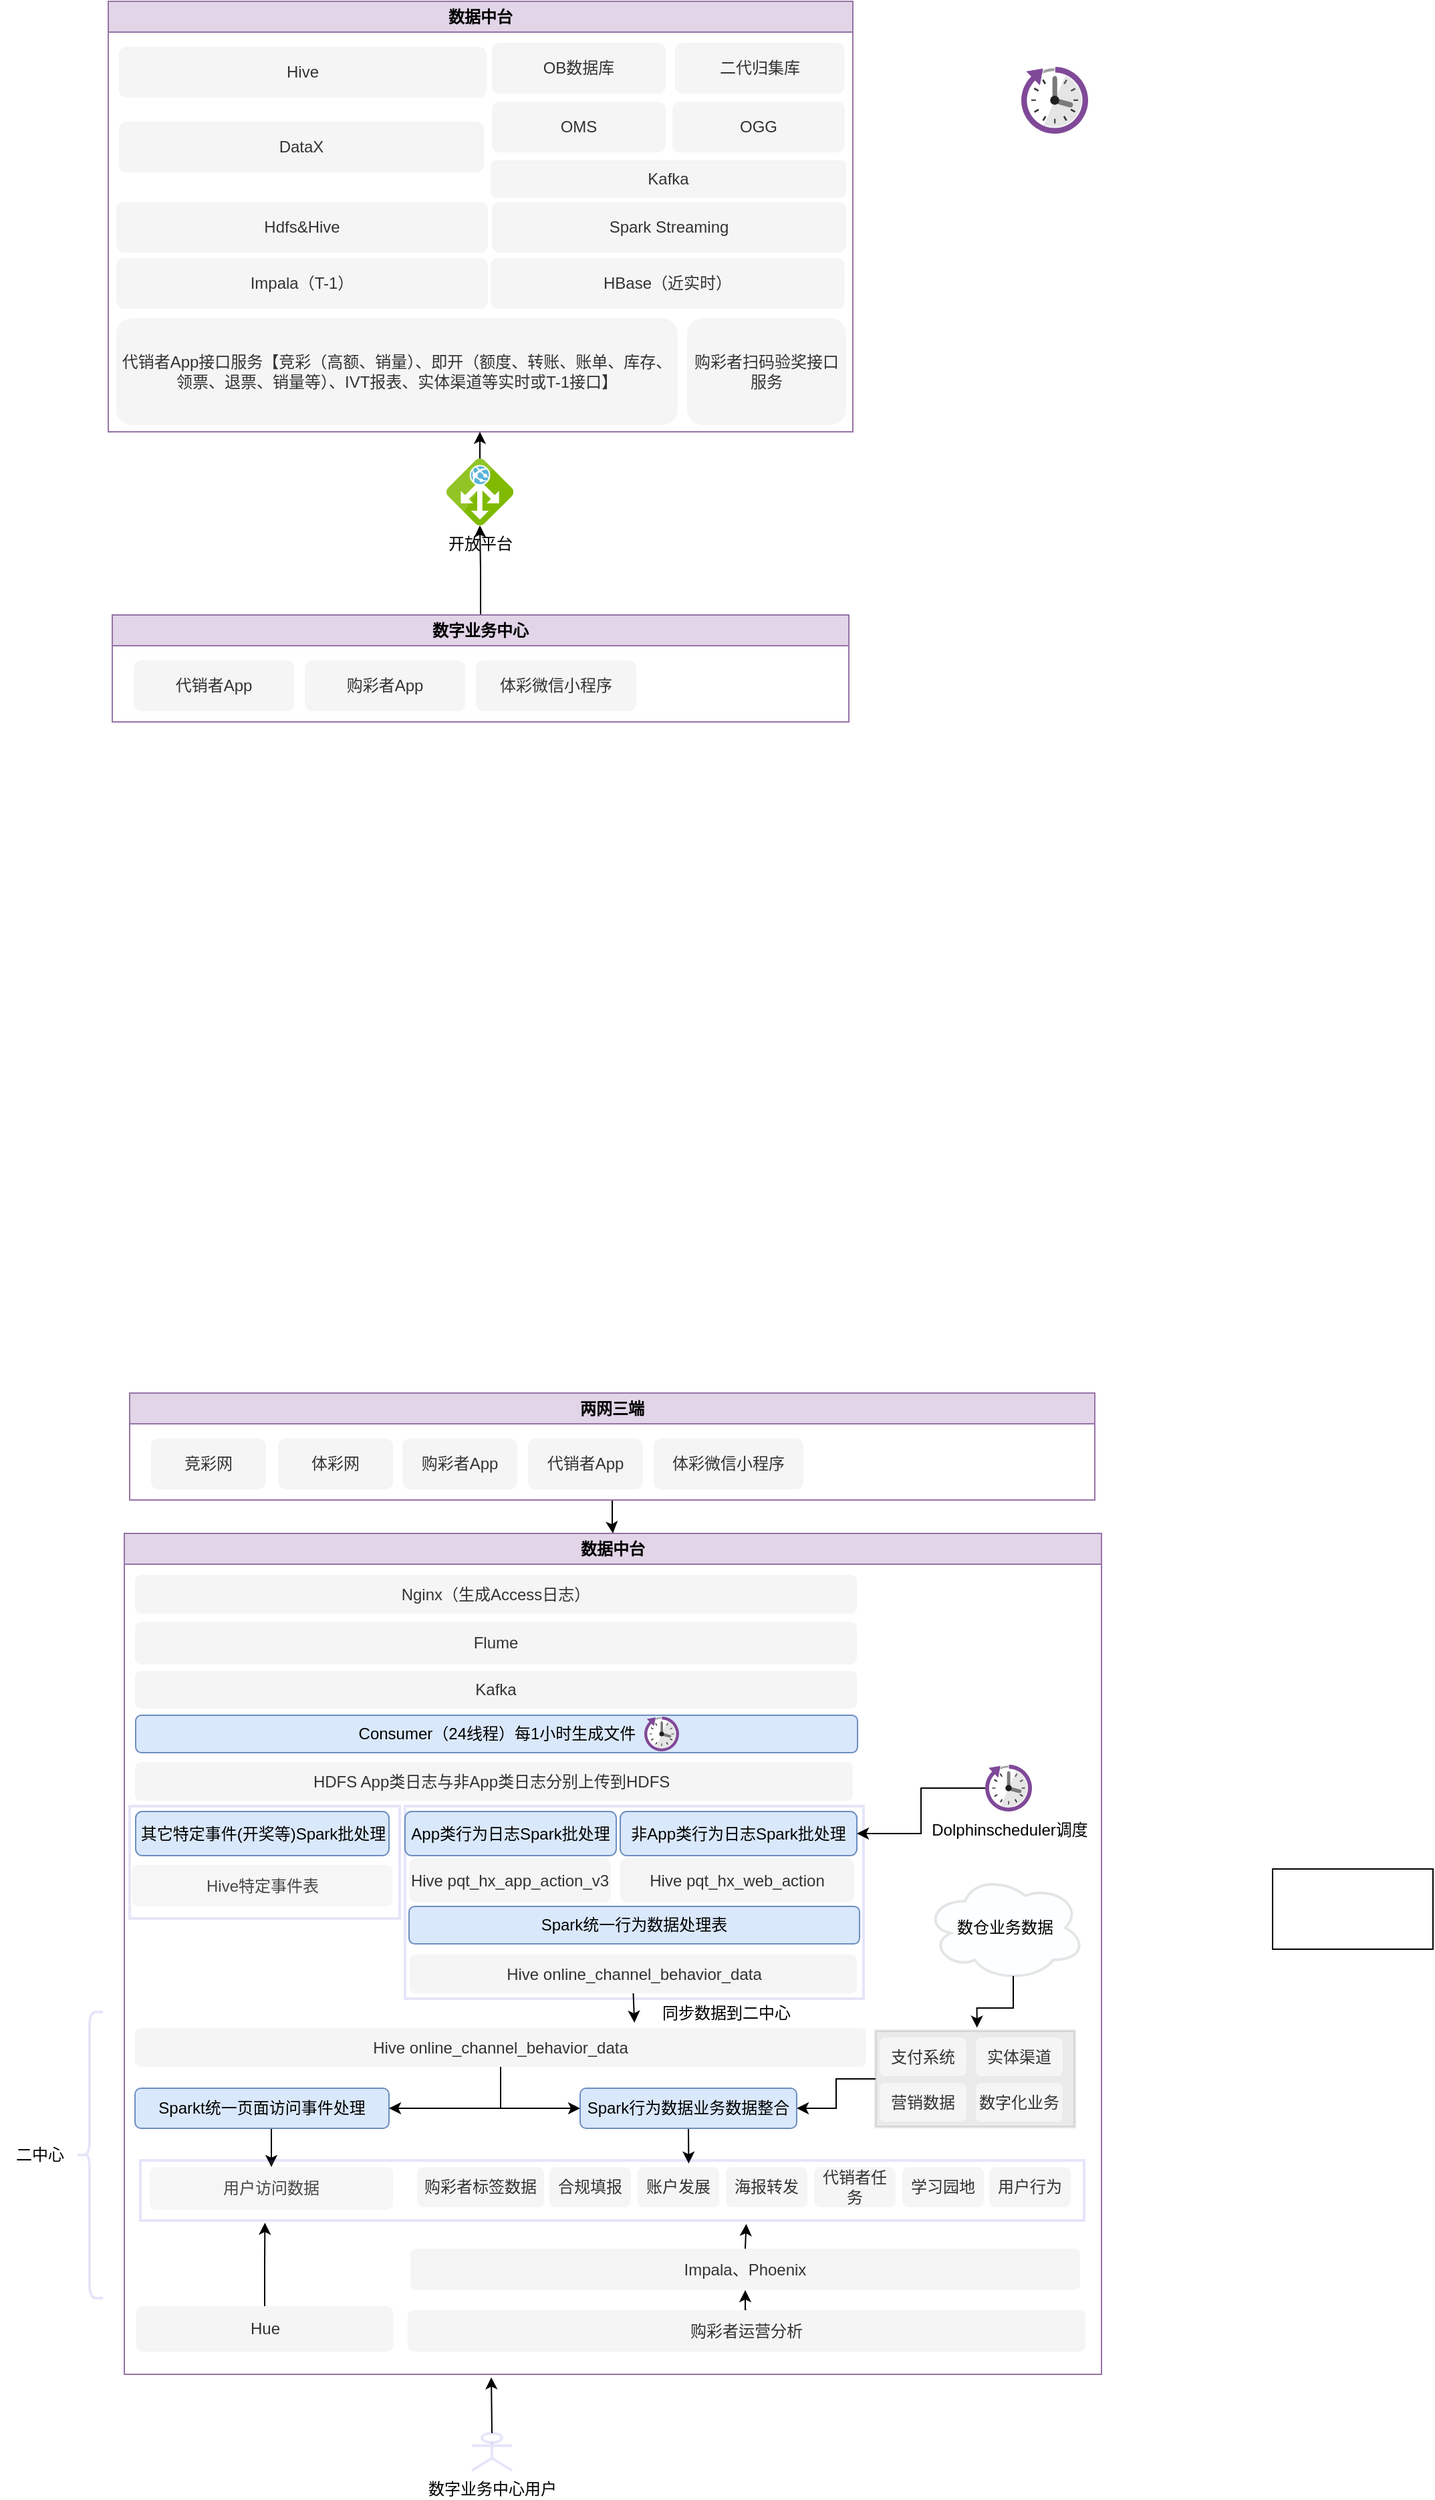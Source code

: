 <mxfile version="20.7.4" type="github">
  <diagram id="_Wh75MOUyomlOcFxmmUr" name="Page-1">
    <mxGraphModel dx="2327" dy="833" grid="0" gridSize="10" guides="1" tooltips="1" connect="1" arrows="1" fold="1" page="1" pageScale="1" pageWidth="827" pageHeight="1169" math="0" shadow="0">
      <root>
        <mxCell id="0" />
        <mxCell id="1" parent="0" />
        <mxCell id="vj4wjHJe30s7SKWgsXGc-9" style="edgeStyle=orthogonalEdgeStyle;rounded=0;orthogonalLoop=1;jettySize=auto;html=1;entryX=0.5;entryY=1;entryDx=0;entryDy=0;" edge="1" parent="1" source="vj4wjHJe30s7SKWgsXGc-1" target="vj4wjHJe30s7SKWgsXGc-6">
          <mxGeometry relative="1" as="geometry" />
        </mxCell>
        <mxCell id="vj4wjHJe30s7SKWgsXGc-1" value="开放平台" style="sketch=0;aspect=fixed;html=1;points=[];align=center;image;fontSize=12;image=img/lib/mscae/Application_Gateway.svg;" vertex="1" parent="1">
          <mxGeometry x="328" y="497" width="50" height="50" as="geometry" />
        </mxCell>
        <mxCell id="vj4wjHJe30s7SKWgsXGc-2" value="" style="sketch=0;aspect=fixed;html=1;points=[];align=center;image;fontSize=12;image=img/lib/mscae/Reservations.svg;" vertex="1" parent="1">
          <mxGeometry x="758" y="204" width="50" height="50" as="geometry" />
        </mxCell>
        <mxCell id="vj4wjHJe30s7SKWgsXGc-5" style="edgeStyle=orthogonalEdgeStyle;rounded=0;orthogonalLoop=1;jettySize=auto;html=1;exitX=0.5;exitY=0;exitDx=0;exitDy=0;" edge="1" parent="1" source="vj4wjHJe30s7SKWgsXGc-3" target="vj4wjHJe30s7SKWgsXGc-1">
          <mxGeometry relative="1" as="geometry">
            <mxPoint x="338.8" y="554.4" as="targetPoint" />
          </mxGeometry>
        </mxCell>
        <mxCell id="vj4wjHJe30s7SKWgsXGc-3" value="数字业务中心" style="swimlane;whiteSpace=wrap;html=1;container=0;fillColor=#e1d5e7;strokeColor=#9673a6;" vertex="1" parent="1">
          <mxGeometry x="78" y="614" width="551" height="80" as="geometry" />
        </mxCell>
        <mxCell id="vj4wjHJe30s7SKWgsXGc-4" value="代销者App" style="rounded=1;whiteSpace=wrap;html=1;strokeColor=none;fillColor=#f5f5f5;fontColor=#333333;" vertex="1" parent="vj4wjHJe30s7SKWgsXGc-3">
          <mxGeometry x="16" y="34" width="120" height="38" as="geometry" />
        </mxCell>
        <mxCell id="vj4wjHJe30s7SKWgsXGc-144" value="购彩者App" style="rounded=1;whiteSpace=wrap;html=1;strokeColor=none;fillColor=#f5f5f5;fontColor=#333333;" vertex="1" parent="vj4wjHJe30s7SKWgsXGc-3">
          <mxGeometry x="144" y="34" width="120" height="38" as="geometry" />
        </mxCell>
        <mxCell id="vj4wjHJe30s7SKWgsXGc-145" value="体彩微信小程序" style="rounded=1;whiteSpace=wrap;html=1;strokeColor=none;fillColor=#f5f5f5;fontColor=#333333;" vertex="1" parent="vj4wjHJe30s7SKWgsXGc-3">
          <mxGeometry x="272" y="34" width="120" height="38" as="geometry" />
        </mxCell>
        <mxCell id="vj4wjHJe30s7SKWgsXGc-6" value="数据中台" style="swimlane;whiteSpace=wrap;html=1;container=0;fillColor=#e1d5e7;strokeColor=#9673a6;" vertex="1" parent="1">
          <mxGeometry x="75" y="155" width="557" height="322" as="geometry" />
        </mxCell>
        <mxCell id="vj4wjHJe30s7SKWgsXGc-7" value="Hive" style="rounded=1;whiteSpace=wrap;html=1;strokeColor=none;fillColor=#f5f5f5;fontColor=#333333;" vertex="1" parent="vj4wjHJe30s7SKWgsXGc-6">
          <mxGeometry x="8" y="34" width="275" height="38" as="geometry" />
        </mxCell>
        <mxCell id="vj4wjHJe30s7SKWgsXGc-8" value="代销者App接口服务【&lt;span&gt;竞彩（高额、销量）、即开（额度、转账、账单、库存、领票、退票、销量等）、&lt;/span&gt;&lt;span lang=&quot;EN-US&quot;&gt;IVT&lt;/span&gt;&lt;span&gt;报表、实体渠道等实时或&lt;/span&gt;&lt;span lang=&quot;EN-US&quot;&gt;T-1&lt;/span&gt;&lt;span&gt;接口】&lt;/span&gt;" style="rounded=1;whiteSpace=wrap;html=1;strokeColor=none;fillColor=#f5f5f5;fontColor=#333333;" vertex="1" parent="vj4wjHJe30s7SKWgsXGc-6">
          <mxGeometry x="6" y="237" width="420" height="80" as="geometry" />
        </mxCell>
        <mxCell id="vj4wjHJe30s7SKWgsXGc-10" value="Impala（T-1）" style="rounded=1;whiteSpace=wrap;html=1;strokeColor=none;fillColor=#f5f5f5;fontColor=#333333;" vertex="1" parent="vj4wjHJe30s7SKWgsXGc-6">
          <mxGeometry x="6" y="192" width="278" height="38" as="geometry" />
        </mxCell>
        <mxCell id="vj4wjHJe30s7SKWgsXGc-11" value="HBase（近实时）" style="rounded=1;whiteSpace=wrap;html=1;strokeColor=none;fillColor=#f5f5f5;fontColor=#333333;" vertex="1" parent="vj4wjHJe30s7SKWgsXGc-6">
          <mxGeometry x="286" y="192" width="265" height="38" as="geometry" />
        </mxCell>
        <mxCell id="vj4wjHJe30s7SKWgsXGc-12" value="OB数据库" style="rounded=1;whiteSpace=wrap;html=1;strokeColor=none;fillColor=#f5f5f5;fontColor=#333333;" vertex="1" parent="vj4wjHJe30s7SKWgsXGc-6">
          <mxGeometry x="287" y="31" width="130" height="38" as="geometry" />
        </mxCell>
        <mxCell id="vj4wjHJe30s7SKWgsXGc-13" value="二代归集库" style="rounded=1;whiteSpace=wrap;html=1;strokeColor=none;fillColor=#f5f5f5;fontColor=#333333;" vertex="1" parent="vj4wjHJe30s7SKWgsXGc-6">
          <mxGeometry x="424" y="31" width="127" height="38" as="geometry" />
        </mxCell>
        <mxCell id="vj4wjHJe30s7SKWgsXGc-14" value="OMS" style="rounded=1;whiteSpace=wrap;html=1;strokeColor=none;fillColor=#f5f5f5;fontColor=#333333;" vertex="1" parent="vj4wjHJe30s7SKWgsXGc-6">
          <mxGeometry x="287" y="75" width="130" height="38" as="geometry" />
        </mxCell>
        <mxCell id="vj4wjHJe30s7SKWgsXGc-15" value="OGG" style="rounded=1;whiteSpace=wrap;html=1;strokeColor=none;fillColor=#f5f5f5;fontColor=#333333;" vertex="1" parent="vj4wjHJe30s7SKWgsXGc-6">
          <mxGeometry x="422" y="75" width="129" height="38" as="geometry" />
        </mxCell>
        <mxCell id="vj4wjHJe30s7SKWgsXGc-16" value="Kafka" style="rounded=1;whiteSpace=wrap;html=1;strokeColor=none;fillColor=#f5f5f5;fontColor=#333333;" vertex="1" parent="vj4wjHJe30s7SKWgsXGc-6">
          <mxGeometry x="286" y="119" width="266" height="28" as="geometry" />
        </mxCell>
        <mxCell id="vj4wjHJe30s7SKWgsXGc-17" value="Spark Streaming" style="rounded=1;whiteSpace=wrap;html=1;strokeColor=none;fillColor=#f5f5f5;fontColor=#333333;" vertex="1" parent="vj4wjHJe30s7SKWgsXGc-6">
          <mxGeometry x="287" y="150" width="265" height="38" as="geometry" />
        </mxCell>
        <mxCell id="vj4wjHJe30s7SKWgsXGc-18" value="Hdfs&amp;amp;Hive" style="rounded=1;whiteSpace=wrap;html=1;strokeColor=none;fillColor=#f5f5f5;fontColor=#333333;" vertex="1" parent="vj4wjHJe30s7SKWgsXGc-6">
          <mxGeometry x="6" y="150" width="278" height="38" as="geometry" />
        </mxCell>
        <mxCell id="vj4wjHJe30s7SKWgsXGc-19" value="DataX" style="rounded=1;whiteSpace=wrap;html=1;strokeColor=none;fillColor=#f5f5f5;fontColor=#333333;" vertex="1" parent="vj4wjHJe30s7SKWgsXGc-6">
          <mxGeometry x="8" y="90" width="273" height="38" as="geometry" />
        </mxCell>
        <mxCell id="vj4wjHJe30s7SKWgsXGc-143" value="购彩者扫码验奖接口服务" style="rounded=1;whiteSpace=wrap;html=1;strokeColor=none;fillColor=#f5f5f5;fontColor=#333333;" vertex="1" parent="vj4wjHJe30s7SKWgsXGc-6">
          <mxGeometry x="433" y="237" width="119" height="80" as="geometry" />
        </mxCell>
        <mxCell id="vj4wjHJe30s7SKWgsXGc-26" value="数据中台" style="swimlane;whiteSpace=wrap;html=1;container=0;fillColor=#e1d5e7;strokeColor=#9673a6;" vertex="1" parent="1">
          <mxGeometry x="87" y="1301" width="731" height="629" as="geometry" />
        </mxCell>
        <mxCell id="vj4wjHJe30s7SKWgsXGc-27" value="Nginx（生成Access日志）" style="rounded=1;whiteSpace=wrap;html=1;strokeColor=none;fillColor=#f5f5f5;fontColor=#333333;" vertex="1" parent="vj4wjHJe30s7SKWgsXGc-26">
          <mxGeometry x="8" y="31" width="540" height="29" as="geometry" />
        </mxCell>
        <mxCell id="vj4wjHJe30s7SKWgsXGc-114" style="edgeStyle=orthogonalEdgeStyle;rounded=0;orthogonalLoop=1;jettySize=auto;html=1;exitX=0.5;exitY=1;exitDx=0;exitDy=0;entryX=0.5;entryY=0;entryDx=0;entryDy=0;" edge="1" parent="vj4wjHJe30s7SKWgsXGc-26" source="vj4wjHJe30s7SKWgsXGc-28" target="vj4wjHJe30s7SKWgsXGc-70">
          <mxGeometry relative="1" as="geometry" />
        </mxCell>
        <mxCell id="vj4wjHJe30s7SKWgsXGc-28" value="Sparkt统一页面访问事件处理" style="rounded=1;whiteSpace=wrap;html=1;strokeColor=#6c8ebf;fillColor=#dae8fc;" vertex="1" parent="vj4wjHJe30s7SKWgsXGc-26">
          <mxGeometry x="8" y="415" width="190" height="30" as="geometry" />
        </mxCell>
        <mxCell id="vj4wjHJe30s7SKWgsXGc-29" value="Hive特定事件表" style="rounded=1;whiteSpace=wrap;html=1;strokeColor=none;fillColor=#f5f5f5;fontColor=#333333;" vertex="1" parent="vj4wjHJe30s7SKWgsXGc-26">
          <mxGeometry x="5.75" y="248" width="195" height="31" as="geometry" />
        </mxCell>
        <mxCell id="vj4wjHJe30s7SKWgsXGc-103" style="edgeStyle=orthogonalEdgeStyle;rounded=0;orthogonalLoop=1;jettySize=auto;html=1;entryX=1;entryY=0.5;entryDx=0;entryDy=0;" edge="1" parent="vj4wjHJe30s7SKWgsXGc-26" source="vj4wjHJe30s7SKWgsXGc-30" target="vj4wjHJe30s7SKWgsXGc-28">
          <mxGeometry relative="1" as="geometry" />
        </mxCell>
        <mxCell id="vj4wjHJe30s7SKWgsXGc-104" style="edgeStyle=orthogonalEdgeStyle;rounded=0;orthogonalLoop=1;jettySize=auto;html=1;exitX=0.5;exitY=1;exitDx=0;exitDy=0;entryX=0;entryY=0.5;entryDx=0;entryDy=0;" edge="1" parent="vj4wjHJe30s7SKWgsXGc-26" source="vj4wjHJe30s7SKWgsXGc-30" target="vj4wjHJe30s7SKWgsXGc-102">
          <mxGeometry relative="1" as="geometry" />
        </mxCell>
        <mxCell id="vj4wjHJe30s7SKWgsXGc-30" value="Hive online_channel_behavior_data" style="rounded=1;whiteSpace=wrap;html=1;strokeColor=none;fillColor=#f5f5f5;fontColor=#333333;" vertex="1" parent="vj4wjHJe30s7SKWgsXGc-26">
          <mxGeometry x="8" y="370" width="547" height="29" as="geometry" />
        </mxCell>
        <mxCell id="vj4wjHJe30s7SKWgsXGc-35" value="Kafka" style="rounded=1;whiteSpace=wrap;html=1;strokeColor=none;fillColor=#f5f5f5;fontColor=#333333;" vertex="1" parent="vj4wjHJe30s7SKWgsXGc-26">
          <mxGeometry x="8" y="103" width="540" height="28" as="geometry" />
        </mxCell>
        <mxCell id="vj4wjHJe30s7SKWgsXGc-60" value="" style="verticalLabelPosition=bottom;verticalAlign=top;html=1;shape=mxgraph.basic.rect;fillColor2=none;strokeWidth=2;size=20;indent=5;strokeColor=#0000CC;opacity=10;" vertex="1" parent="vj4wjHJe30s7SKWgsXGc-26">
          <mxGeometry x="210" y="204" width="343" height="144" as="geometry" />
        </mxCell>
        <mxCell id="vj4wjHJe30s7SKWgsXGc-36" value="App类行为日志Spark批处理" style="rounded=1;whiteSpace=wrap;html=1;strokeColor=#6c8ebf;fillColor=#dae8fc;" vertex="1" parent="vj4wjHJe30s7SKWgsXGc-26">
          <mxGeometry x="210" y="208" width="158" height="33" as="geometry" />
        </mxCell>
        <mxCell id="vj4wjHJe30s7SKWgsXGc-37" value="HDFS App类日志与非App类日志分别上传到HDFS&amp;nbsp;" style="rounded=1;whiteSpace=wrap;html=1;strokeColor=none;fillColor=#f5f5f5;fontColor=#333333;" vertex="1" parent="vj4wjHJe30s7SKWgsXGc-26">
          <mxGeometry x="8" y="171" width="537" height="29" as="geometry" />
        </mxCell>
        <mxCell id="vj4wjHJe30s7SKWgsXGc-46" value="Flume" style="rounded=1;whiteSpace=wrap;html=1;strokeColor=none;fillColor=#f5f5f5;fontColor=#333333;" vertex="1" parent="vj4wjHJe30s7SKWgsXGc-26">
          <mxGeometry x="8" y="66" width="540" height="32" as="geometry" />
        </mxCell>
        <mxCell id="vj4wjHJe30s7SKWgsXGc-47" value="Consumer（24线程）每1小时生成文件" style="rounded=1;whiteSpace=wrap;html=1;strokeColor=#6c8ebf;fillColor=#dae8fc;" vertex="1" parent="vj4wjHJe30s7SKWgsXGc-26">
          <mxGeometry x="8.5" y="136" width="540" height="28" as="geometry" />
        </mxCell>
        <mxCell id="vj4wjHJe30s7SKWgsXGc-20" value="" style="sketch=0;aspect=fixed;html=1;points=[];align=center;image;fontSize=12;image=img/lib/mscae/Reservations.svg;" vertex="1" parent="vj4wjHJe30s7SKWgsXGc-26">
          <mxGeometry x="389" y="137" width="26" height="26" as="geometry" />
        </mxCell>
        <mxCell id="vj4wjHJe30s7SKWgsXGc-48" value="非App类行为日志Spark批处理" style="rounded=1;whiteSpace=wrap;html=1;strokeColor=#6c8ebf;fillColor=#dae8fc;" vertex="1" parent="vj4wjHJe30s7SKWgsXGc-26">
          <mxGeometry x="371" y="208" width="177" height="33" as="geometry" />
        </mxCell>
        <mxCell id="vj4wjHJe30s7SKWgsXGc-59" value="" style="verticalLabelPosition=bottom;verticalAlign=top;html=1;shape=mxgraph.basic.rect;fillColor2=none;strokeWidth=2;size=20;indent=5;strokeColor=#0000CC;opacity=10;" vertex="1" parent="vj4wjHJe30s7SKWgsXGc-26">
          <mxGeometry x="4" y="204" width="202" height="84" as="geometry" />
        </mxCell>
        <mxCell id="vj4wjHJe30s7SKWgsXGc-56" value="其它特定事件(开奖等)Spark批处理" style="rounded=1;whiteSpace=wrap;html=1;strokeColor=#6c8ebf;fillColor=#dae8fc;" vertex="1" parent="vj4wjHJe30s7SKWgsXGc-26">
          <mxGeometry x="8.5" y="208" width="189.5" height="33" as="geometry" />
        </mxCell>
        <mxCell id="vj4wjHJe30s7SKWgsXGc-57" value="Spark统一行为数据处理表" style="rounded=1;whiteSpace=wrap;html=1;strokeColor=#6c8ebf;fillColor=#dae8fc;" vertex="1" parent="vj4wjHJe30s7SKWgsXGc-26">
          <mxGeometry x="213" y="279" width="337" height="28" as="geometry" />
        </mxCell>
        <mxCell id="vj4wjHJe30s7SKWgsXGc-63" value="Hive pqt_hx_app_action_v3" style="rounded=1;whiteSpace=wrap;html=1;strokeColor=none;fillColor=#f5f5f5;fontColor=#333333;" vertex="1" parent="vj4wjHJe30s7SKWgsXGc-26">
          <mxGeometry x="213" y="243" width="151" height="33" as="geometry" />
        </mxCell>
        <mxCell id="vj4wjHJe30s7SKWgsXGc-64" value="Hive pqt_hx_web_action" style="rounded=1;whiteSpace=wrap;html=1;strokeColor=none;fillColor=#f5f5f5;fontColor=#333333;" vertex="1" parent="vj4wjHJe30s7SKWgsXGc-26">
          <mxGeometry x="371" y="243" width="175" height="33" as="geometry" />
        </mxCell>
        <mxCell id="vj4wjHJe30s7SKWgsXGc-68" style="edgeStyle=orthogonalEdgeStyle;rounded=0;orthogonalLoop=1;jettySize=auto;html=1;exitX=0.5;exitY=1;exitDx=0;exitDy=0;entryX=0.683;entryY=-0.14;entryDx=0;entryDy=0;entryPerimeter=0;" edge="1" parent="vj4wjHJe30s7SKWgsXGc-26" source="vj4wjHJe30s7SKWgsXGc-65" target="vj4wjHJe30s7SKWgsXGc-30">
          <mxGeometry relative="1" as="geometry" />
        </mxCell>
        <mxCell id="vj4wjHJe30s7SKWgsXGc-65" value="Hive online_channel_behavior_data" style="rounded=1;whiteSpace=wrap;html=1;strokeColor=none;fillColor=#f5f5f5;fontColor=#333333;" vertex="1" parent="vj4wjHJe30s7SKWgsXGc-26">
          <mxGeometry x="213.5" y="315" width="334.5" height="29" as="geometry" />
        </mxCell>
        <mxCell id="vj4wjHJe30s7SKWgsXGc-52" value="Dolphinscheduler调度" style="sketch=0;aspect=fixed;html=1;points=[];align=center;image;fontSize=12;image=img/lib/mscae/Reservations.svg;strokeColor=default;" vertex="1" parent="vj4wjHJe30s7SKWgsXGc-26">
          <mxGeometry x="644" y="173" width="35" height="35" as="geometry" />
        </mxCell>
        <mxCell id="vj4wjHJe30s7SKWgsXGc-54" value="" style="edgeStyle=orthogonalEdgeStyle;rounded=0;orthogonalLoop=1;jettySize=auto;html=1;" edge="1" parent="vj4wjHJe30s7SKWgsXGc-26" source="vj4wjHJe30s7SKWgsXGc-52" target="vj4wjHJe30s7SKWgsXGc-48">
          <mxGeometry relative="1" as="geometry" />
        </mxCell>
        <mxCell id="vj4wjHJe30s7SKWgsXGc-69" value="同步数据到二中心" style="text;html=1;strokeColor=none;fillColor=none;align=center;verticalAlign=middle;whiteSpace=wrap;rounded=0;strokeWidth=2;opacity=10;" vertex="1" parent="vj4wjHJe30s7SKWgsXGc-26">
          <mxGeometry x="389" y="344" width="123" height="30" as="geometry" />
        </mxCell>
        <mxCell id="vj4wjHJe30s7SKWgsXGc-70" value="用户访问数据" style="rounded=1;whiteSpace=wrap;html=1;strokeColor=none;fillColor=#f5f5f5;fontColor=#333333;" vertex="1" parent="vj4wjHJe30s7SKWgsXGc-26">
          <mxGeometry x="19" y="474" width="182" height="32" as="geometry" />
        </mxCell>
        <mxCell id="vj4wjHJe30s7SKWgsXGc-105" value="" style="edgeStyle=orthogonalEdgeStyle;rounded=0;orthogonalLoop=1;jettySize=auto;html=1;" edge="1" parent="vj4wjHJe30s7SKWgsXGc-26" source="vj4wjHJe30s7SKWgsXGc-71" target="vj4wjHJe30s7SKWgsXGc-102">
          <mxGeometry relative="1" as="geometry" />
        </mxCell>
        <mxCell id="vj4wjHJe30s7SKWgsXGc-71" value="" style="verticalLabelPosition=bottom;verticalAlign=top;html=1;shape=mxgraph.basic.rect;fillColor2=none;strokeWidth=2;size=20;indent=5;strokeColor=#1A1A1A;opacity=10;fillColor=#333333;" vertex="1" parent="vj4wjHJe30s7SKWgsXGc-26">
          <mxGeometry x="562" y="372" width="149" height="72" as="geometry" />
        </mxCell>
        <mxCell id="vj4wjHJe30s7SKWgsXGc-72" value="支付系统" style="rounded=1;whiteSpace=wrap;html=1;strokeColor=none;fillColor=#f5f5f5;fontColor=#333333;" vertex="1" parent="vj4wjHJe30s7SKWgsXGc-26">
          <mxGeometry x="565" y="377" width="65" height="29" as="geometry" />
        </mxCell>
        <mxCell id="vj4wjHJe30s7SKWgsXGc-99" value="实体渠道" style="rounded=1;whiteSpace=wrap;html=1;strokeColor=none;fillColor=#f5f5f5;fontColor=#333333;" vertex="1" parent="vj4wjHJe30s7SKWgsXGc-26">
          <mxGeometry x="637" y="377" width="65" height="29" as="geometry" />
        </mxCell>
        <mxCell id="vj4wjHJe30s7SKWgsXGc-100" value="营销数据" style="rounded=1;whiteSpace=wrap;html=1;strokeColor=none;fillColor=#f5f5f5;fontColor=#333333;" vertex="1" parent="vj4wjHJe30s7SKWgsXGc-26">
          <mxGeometry x="565" y="411" width="65" height="29" as="geometry" />
        </mxCell>
        <mxCell id="vj4wjHJe30s7SKWgsXGc-101" value="数字化业务" style="rounded=1;whiteSpace=wrap;html=1;strokeColor=none;fillColor=#f5f5f5;fontColor=#333333;" vertex="1" parent="vj4wjHJe30s7SKWgsXGc-26">
          <mxGeometry x="637" y="411" width="65" height="29" as="geometry" />
        </mxCell>
        <mxCell id="vj4wjHJe30s7SKWgsXGc-146" style="edgeStyle=orthogonalEdgeStyle;rounded=0;orthogonalLoop=1;jettySize=auto;html=1;exitX=0.5;exitY=1;exitDx=0;exitDy=0;entryX=0.581;entryY=0.052;entryDx=0;entryDy=0;entryPerimeter=0;" edge="1" parent="vj4wjHJe30s7SKWgsXGc-26" source="vj4wjHJe30s7SKWgsXGc-102" target="vj4wjHJe30s7SKWgsXGc-106">
          <mxGeometry relative="1" as="geometry" />
        </mxCell>
        <mxCell id="vj4wjHJe30s7SKWgsXGc-102" value="Spark行为数据业务数据整合" style="rounded=1;whiteSpace=wrap;html=1;strokeColor=#6c8ebf;fillColor=#dae8fc;" vertex="1" parent="vj4wjHJe30s7SKWgsXGc-26">
          <mxGeometry x="341" y="415" width="162" height="30" as="geometry" />
        </mxCell>
        <mxCell id="vj4wjHJe30s7SKWgsXGc-106" value="" style="verticalLabelPosition=bottom;verticalAlign=top;html=1;shape=mxgraph.basic.rect;fillColor2=none;strokeWidth=2;size=20;indent=5;strokeColor=#0000CC;opacity=10;" vertex="1" parent="vj4wjHJe30s7SKWgsXGc-26">
          <mxGeometry x="12" y="469" width="706" height="45" as="geometry" />
        </mxCell>
        <mxCell id="vj4wjHJe30s7SKWgsXGc-108" value="购彩者标签数据" style="rounded=1;whiteSpace=wrap;html=1;strokeColor=none;fillColor=#f5f5f5;fontColor=#333333;" vertex="1" parent="vj4wjHJe30s7SKWgsXGc-26">
          <mxGeometry x="219" y="474" width="95" height="30" as="geometry" />
        </mxCell>
        <mxCell id="vj4wjHJe30s7SKWgsXGc-109" value="合规填报" style="rounded=1;whiteSpace=wrap;html=1;strokeColor=none;fillColor=#f5f5f5;fontColor=#333333;" vertex="1" parent="vj4wjHJe30s7SKWgsXGc-26">
          <mxGeometry x="318" y="474" width="61" height="30" as="geometry" />
        </mxCell>
        <mxCell id="vj4wjHJe30s7SKWgsXGc-110" value="账户发展" style="rounded=1;whiteSpace=wrap;html=1;strokeColor=none;fillColor=#f5f5f5;fontColor=#333333;" vertex="1" parent="vj4wjHJe30s7SKWgsXGc-26">
          <mxGeometry x="384" y="474" width="61" height="30" as="geometry" />
        </mxCell>
        <mxCell id="vj4wjHJe30s7SKWgsXGc-111" value="海报转发" style="rounded=1;whiteSpace=wrap;html=1;strokeColor=none;fillColor=#f5f5f5;fontColor=#333333;" vertex="1" parent="vj4wjHJe30s7SKWgsXGc-26">
          <mxGeometry x="450" y="474" width="61" height="30" as="geometry" />
        </mxCell>
        <mxCell id="vj4wjHJe30s7SKWgsXGc-112" value="代销者任务" style="rounded=1;whiteSpace=wrap;html=1;strokeColor=none;fillColor=#f5f5f5;fontColor=#333333;" vertex="1" parent="vj4wjHJe30s7SKWgsXGc-26">
          <mxGeometry x="516" y="474" width="61" height="30" as="geometry" />
        </mxCell>
        <mxCell id="vj4wjHJe30s7SKWgsXGc-113" value="学习园地" style="rounded=1;whiteSpace=wrap;html=1;strokeColor=none;fillColor=#f5f5f5;fontColor=#333333;" vertex="1" parent="vj4wjHJe30s7SKWgsXGc-26">
          <mxGeometry x="582" y="474" width="61" height="30" as="geometry" />
        </mxCell>
        <mxCell id="vj4wjHJe30s7SKWgsXGc-150" style="edgeStyle=orthogonalEdgeStyle;rounded=0;orthogonalLoop=1;jettySize=auto;html=1;exitX=0.5;exitY=0;exitDx=0;exitDy=0;entryX=0.132;entryY=1.035;entryDx=0;entryDy=0;entryPerimeter=0;" edge="1" parent="vj4wjHJe30s7SKWgsXGc-26" source="vj4wjHJe30s7SKWgsXGc-115" target="vj4wjHJe30s7SKWgsXGc-106">
          <mxGeometry relative="1" as="geometry" />
        </mxCell>
        <mxCell id="vj4wjHJe30s7SKWgsXGc-115" value="Hue" style="rounded=1;whiteSpace=wrap;html=1;strokeColor=none;fillColor=#f5f5f5;fontColor=#333333;" vertex="1" parent="vj4wjHJe30s7SKWgsXGc-26">
          <mxGeometry x="8.75" y="578" width="192.5" height="34" as="geometry" />
        </mxCell>
        <mxCell id="vj4wjHJe30s7SKWgsXGc-151" style="edgeStyle=orthogonalEdgeStyle;rounded=0;orthogonalLoop=1;jettySize=auto;html=1;exitX=0.5;exitY=0;exitDx=0;exitDy=0;entryX=0.5;entryY=1;entryDx=0;entryDy=0;" edge="1" parent="vj4wjHJe30s7SKWgsXGc-26" source="vj4wjHJe30s7SKWgsXGc-116" target="vj4wjHJe30s7SKWgsXGc-148">
          <mxGeometry relative="1" as="geometry" />
        </mxCell>
        <mxCell id="vj4wjHJe30s7SKWgsXGc-116" value="购彩者运营分析" style="rounded=1;whiteSpace=wrap;html=1;strokeColor=none;fillColor=#f5f5f5;fontColor=#333333;" vertex="1" parent="vj4wjHJe30s7SKWgsXGc-26">
          <mxGeometry x="212" y="581" width="507" height="31" as="geometry" />
        </mxCell>
        <mxCell id="vj4wjHJe30s7SKWgsXGc-124" value="用户行为" style="rounded=1;whiteSpace=wrap;html=1;strokeColor=none;fillColor=#f5f5f5;fontColor=#333333;" vertex="1" parent="vj4wjHJe30s7SKWgsXGc-26">
          <mxGeometry x="647" y="474" width="61" height="30" as="geometry" />
        </mxCell>
        <mxCell id="vj4wjHJe30s7SKWgsXGc-129" style="edgeStyle=orthogonalEdgeStyle;rounded=0;orthogonalLoop=1;jettySize=auto;html=1;exitX=0.55;exitY=0.95;exitDx=0;exitDy=0;exitPerimeter=0;entryX=0.509;entryY=-0.032;entryDx=0;entryDy=0;entryPerimeter=0;" edge="1" parent="vj4wjHJe30s7SKWgsXGc-26" source="vj4wjHJe30s7SKWgsXGc-125" target="vj4wjHJe30s7SKWgsXGc-71">
          <mxGeometry relative="1" as="geometry" />
        </mxCell>
        <mxCell id="vj4wjHJe30s7SKWgsXGc-125" value="数仓业务数据" style="ellipse;shape=cloud;whiteSpace=wrap;html=1;strokeColor=#000000;strokeWidth=2;fillColor=#DEFFF8;opacity=10;" vertex="1" parent="vj4wjHJe30s7SKWgsXGc-26">
          <mxGeometry x="599" y="255" width="120" height="80" as="geometry" />
        </mxCell>
        <mxCell id="vj4wjHJe30s7SKWgsXGc-152" style="edgeStyle=orthogonalEdgeStyle;rounded=0;orthogonalLoop=1;jettySize=auto;html=1;exitX=0.5;exitY=0;exitDx=0;exitDy=0;entryX=0.642;entryY=1.056;entryDx=0;entryDy=0;entryPerimeter=0;" edge="1" parent="vj4wjHJe30s7SKWgsXGc-26" source="vj4wjHJe30s7SKWgsXGc-148" target="vj4wjHJe30s7SKWgsXGc-106">
          <mxGeometry relative="1" as="geometry" />
        </mxCell>
        <mxCell id="vj4wjHJe30s7SKWgsXGc-148" value="Impala、Phoenix" style="rounded=1;whiteSpace=wrap;html=1;strokeColor=none;fillColor=#f5f5f5;fontColor=#333333;" vertex="1" parent="vj4wjHJe30s7SKWgsXGc-26">
          <mxGeometry x="214" y="535" width="501" height="31" as="geometry" />
        </mxCell>
        <mxCell id="vj4wjHJe30s7SKWgsXGc-45" style="edgeStyle=orthogonalEdgeStyle;rounded=0;orthogonalLoop=1;jettySize=auto;html=1;exitX=0.5;exitY=1;exitDx=0;exitDy=0;" edge="1" parent="1" source="vj4wjHJe30s7SKWgsXGc-39" target="vj4wjHJe30s7SKWgsXGc-26">
          <mxGeometry relative="1" as="geometry" />
        </mxCell>
        <mxCell id="vj4wjHJe30s7SKWgsXGc-39" value="两网三端" style="swimlane;whiteSpace=wrap;html=1;container=0;fillColor=#e1d5e7;strokeColor=#9673a6;" vertex="1" parent="1">
          <mxGeometry x="91" y="1196" width="722" height="80" as="geometry" />
        </mxCell>
        <mxCell id="vj4wjHJe30s7SKWgsXGc-40" value="竞彩网" style="rounded=1;whiteSpace=wrap;html=1;strokeColor=none;fillColor=#f5f5f5;fontColor=#333333;" vertex="1" parent="vj4wjHJe30s7SKWgsXGc-39">
          <mxGeometry x="16" y="34" width="86" height="38" as="geometry" />
        </mxCell>
        <mxCell id="vj4wjHJe30s7SKWgsXGc-41" value="体彩网" style="rounded=1;whiteSpace=wrap;html=1;strokeColor=none;fillColor=#f5f5f5;fontColor=#333333;" vertex="1" parent="vj4wjHJe30s7SKWgsXGc-39">
          <mxGeometry x="111" y="34" width="86" height="38" as="geometry" />
        </mxCell>
        <mxCell id="vj4wjHJe30s7SKWgsXGc-42" value="购彩者App" style="rounded=1;whiteSpace=wrap;html=1;strokeColor=none;fillColor=#f5f5f5;fontColor=#333333;" vertex="1" parent="vj4wjHJe30s7SKWgsXGc-39">
          <mxGeometry x="204" y="34" width="86" height="38" as="geometry" />
        </mxCell>
        <mxCell id="vj4wjHJe30s7SKWgsXGc-43" value="代销者App" style="rounded=1;whiteSpace=wrap;html=1;strokeColor=none;fillColor=#f5f5f5;fontColor=#333333;" vertex="1" parent="vj4wjHJe30s7SKWgsXGc-39">
          <mxGeometry x="298" y="34" width="86" height="38" as="geometry" />
        </mxCell>
        <mxCell id="vj4wjHJe30s7SKWgsXGc-44" value="体彩微信小程序" style="rounded=1;whiteSpace=wrap;html=1;strokeColor=none;fillColor=#f5f5f5;fontColor=#333333;" vertex="1" parent="vj4wjHJe30s7SKWgsXGc-39">
          <mxGeometry x="392" y="34" width="112" height="38" as="geometry" />
        </mxCell>
        <mxCell id="vj4wjHJe30s7SKWgsXGc-55" value="" style="rounded=0;whiteSpace=wrap;html=1;strokeColor=default;" vertex="1" parent="1">
          <mxGeometry x="946" y="1552" width="120" height="60" as="geometry" />
        </mxCell>
        <mxCell id="vj4wjHJe30s7SKWgsXGc-62" value="" style="shape=curlyBracket;whiteSpace=wrap;html=1;rounded=1;labelPosition=left;verticalLabelPosition=middle;align=right;verticalAlign=middle;strokeColor=#0000CC;strokeWidth=2;fillColor=default;opacity=10;" vertex="1" parent="1">
          <mxGeometry x="51" y="1659" width="20" height="214" as="geometry" />
        </mxCell>
        <mxCell id="vj4wjHJe30s7SKWgsXGc-66" value="二中心" style="text;html=1;strokeColor=none;fillColor=none;align=center;verticalAlign=middle;whiteSpace=wrap;rounded=0;strokeWidth=2;opacity=10;" vertex="1" parent="1">
          <mxGeometry x="-6" y="1751" width="60" height="30" as="geometry" />
        </mxCell>
        <mxCell id="vj4wjHJe30s7SKWgsXGc-122" style="edgeStyle=orthogonalEdgeStyle;rounded=0;orthogonalLoop=1;jettySize=auto;html=1;exitX=0.5;exitY=0;exitDx=0;exitDy=0;exitPerimeter=0;" edge="1" parent="1" source="vj4wjHJe30s7SKWgsXGc-121">
          <mxGeometry relative="1" as="geometry">
            <mxPoint x="361.529" y="1932.235" as="targetPoint" />
          </mxGeometry>
        </mxCell>
        <mxCell id="vj4wjHJe30s7SKWgsXGc-121" value="数字业务中心用户" style="shape=umlActor;verticalLabelPosition=bottom;verticalAlign=top;html=1;outlineConnect=0;strokeColor=#0000CC;strokeWidth=2;fillColor=default;opacity=10;" vertex="1" parent="1">
          <mxGeometry x="347" y="1974" width="30" height="28" as="geometry" />
        </mxCell>
      </root>
    </mxGraphModel>
  </diagram>
</mxfile>
